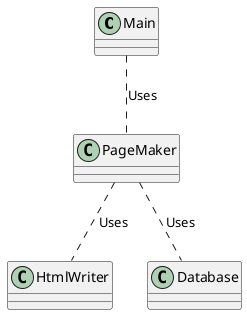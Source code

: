 @startuml

class Main
class PageMaker
class HtmlWriter
class Database

Main .. PageMaker : Uses
PageMaker .. HtmlWriter :Uses
PageMaker .. Database :Uses

@enduml